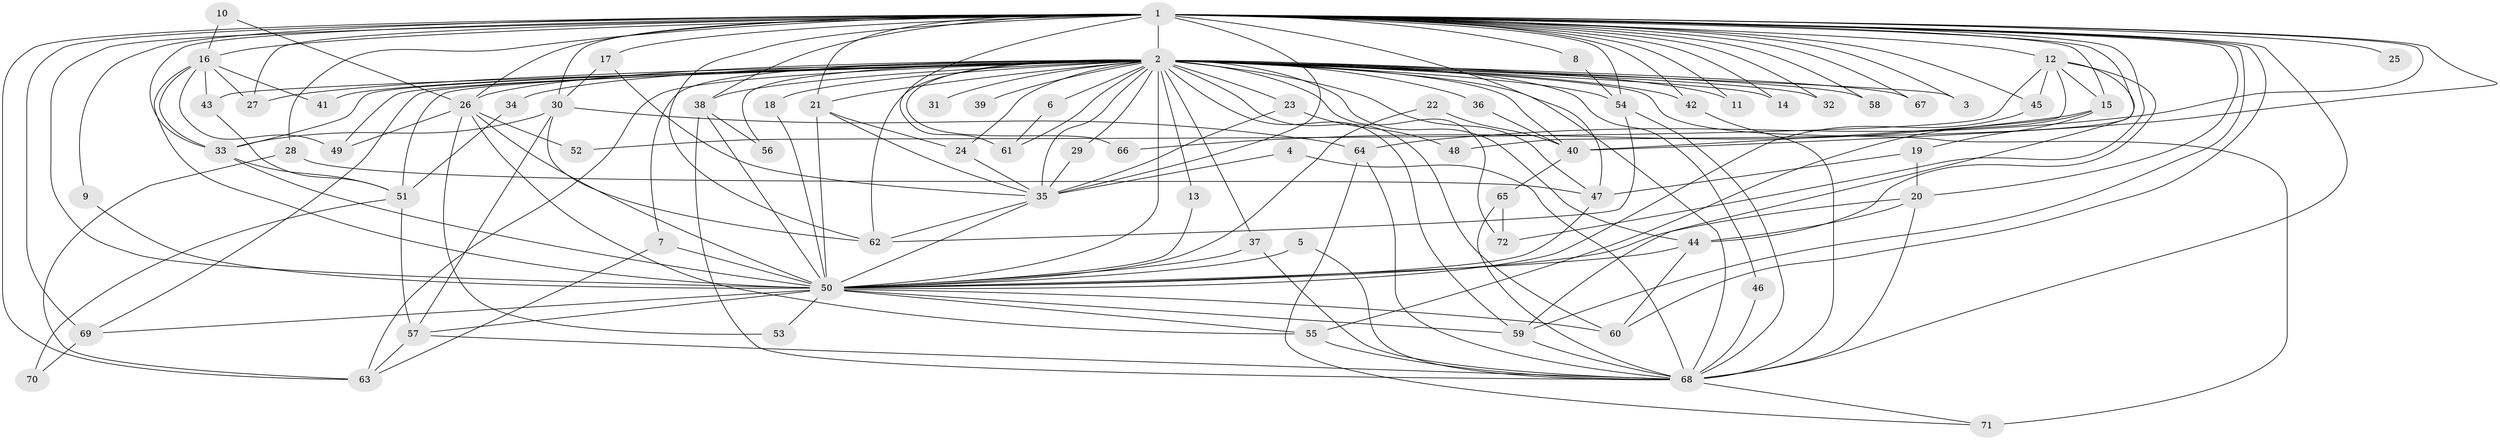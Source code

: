 // original degree distribution, {16: 0.013888888888888888, 19: 0.020833333333333332, 26: 0.013888888888888888, 33: 0.006944444444444444, 27: 0.006944444444444444, 18: 0.006944444444444444, 21: 0.006944444444444444, 4: 0.09027777777777778, 5: 0.04861111111111111, 3: 0.2638888888888889, 6: 0.034722222222222224, 2: 0.4652777777777778, 7: 0.020833333333333332}
// Generated by graph-tools (version 1.1) at 2025/49/03/09/25 03:49:34]
// undirected, 72 vertices, 179 edges
graph export_dot {
graph [start="1"]
  node [color=gray90,style=filled];
  1;
  2;
  3;
  4;
  5;
  6;
  7;
  8;
  9;
  10;
  11;
  12;
  13;
  14;
  15;
  16;
  17;
  18;
  19;
  20;
  21;
  22;
  23;
  24;
  25;
  26;
  27;
  28;
  29;
  30;
  31;
  32;
  33;
  34;
  35;
  36;
  37;
  38;
  39;
  40;
  41;
  42;
  43;
  44;
  45;
  46;
  47;
  48;
  49;
  50;
  51;
  52;
  53;
  54;
  55;
  56;
  57;
  58;
  59;
  60;
  61;
  62;
  63;
  64;
  65;
  66;
  67;
  68;
  69;
  70;
  71;
  72;
  1 -- 2 [weight=16.0];
  1 -- 3 [weight=1.0];
  1 -- 8 [weight=1.0];
  1 -- 9 [weight=1.0];
  1 -- 11 [weight=1.0];
  1 -- 12 [weight=2.0];
  1 -- 14 [weight=1.0];
  1 -- 15 [weight=1.0];
  1 -- 16 [weight=2.0];
  1 -- 17 [weight=1.0];
  1 -- 20 [weight=1.0];
  1 -- 21 [weight=1.0];
  1 -- 25 [weight=2.0];
  1 -- 26 [weight=1.0];
  1 -- 27 [weight=1.0];
  1 -- 28 [weight=1.0];
  1 -- 30 [weight=2.0];
  1 -- 32 [weight=1.0];
  1 -- 33 [weight=1.0];
  1 -- 35 [weight=4.0];
  1 -- 38 [weight=1.0];
  1 -- 40 [weight=1.0];
  1 -- 42 [weight=1.0];
  1 -- 45 [weight=1.0];
  1 -- 47 [weight=1.0];
  1 -- 48 [weight=2.0];
  1 -- 50 [weight=4.0];
  1 -- 54 [weight=1.0];
  1 -- 58 [weight=1.0];
  1 -- 59 [weight=1.0];
  1 -- 60 [weight=1.0];
  1 -- 61 [weight=2.0];
  1 -- 62 [weight=1.0];
  1 -- 63 [weight=1.0];
  1 -- 64 [weight=2.0];
  1 -- 67 [weight=1.0];
  1 -- 68 [weight=3.0];
  1 -- 69 [weight=3.0];
  1 -- 72 [weight=1.0];
  2 -- 3 [weight=1.0];
  2 -- 6 [weight=1.0];
  2 -- 7 [weight=1.0];
  2 -- 11 [weight=1.0];
  2 -- 13 [weight=1.0];
  2 -- 14 [weight=1.0];
  2 -- 18 [weight=2.0];
  2 -- 21 [weight=1.0];
  2 -- 23 [weight=1.0];
  2 -- 24 [weight=1.0];
  2 -- 26 [weight=1.0];
  2 -- 27 [weight=1.0];
  2 -- 29 [weight=1.0];
  2 -- 31 [weight=2.0];
  2 -- 32 [weight=1.0];
  2 -- 33 [weight=2.0];
  2 -- 34 [weight=2.0];
  2 -- 35 [weight=4.0];
  2 -- 36 [weight=1.0];
  2 -- 37 [weight=1.0];
  2 -- 38 [weight=1.0];
  2 -- 39 [weight=1.0];
  2 -- 40 [weight=2.0];
  2 -- 41 [weight=1.0];
  2 -- 42 [weight=1.0];
  2 -- 43 [weight=1.0];
  2 -- 44 [weight=1.0];
  2 -- 46 [weight=1.0];
  2 -- 47 [weight=1.0];
  2 -- 49 [weight=1.0];
  2 -- 50 [weight=4.0];
  2 -- 51 [weight=2.0];
  2 -- 54 [weight=2.0];
  2 -- 56 [weight=1.0];
  2 -- 58 [weight=1.0];
  2 -- 59 [weight=1.0];
  2 -- 60 [weight=1.0];
  2 -- 61 [weight=2.0];
  2 -- 62 [weight=1.0];
  2 -- 63 [weight=1.0];
  2 -- 66 [weight=2.0];
  2 -- 67 [weight=1.0];
  2 -- 68 [weight=1.0];
  2 -- 69 [weight=1.0];
  2 -- 71 [weight=2.0];
  2 -- 72 [weight=1.0];
  4 -- 35 [weight=1.0];
  4 -- 68 [weight=1.0];
  5 -- 50 [weight=1.0];
  5 -- 68 [weight=1.0];
  6 -- 61 [weight=1.0];
  7 -- 50 [weight=1.0];
  7 -- 63 [weight=1.0];
  8 -- 54 [weight=1.0];
  9 -- 50 [weight=1.0];
  10 -- 16 [weight=1.0];
  10 -- 26 [weight=1.0];
  12 -- 15 [weight=1.0];
  12 -- 40 [weight=1.0];
  12 -- 44 [weight=1.0];
  12 -- 45 [weight=1.0];
  12 -- 52 [weight=1.0];
  12 -- 59 [weight=1.0];
  13 -- 50 [weight=1.0];
  15 -- 19 [weight=1.0];
  15 -- 55 [weight=1.0];
  15 -- 66 [weight=1.0];
  16 -- 27 [weight=1.0];
  16 -- 33 [weight=1.0];
  16 -- 41 [weight=1.0];
  16 -- 43 [weight=1.0];
  16 -- 49 [weight=1.0];
  16 -- 50 [weight=2.0];
  17 -- 30 [weight=1.0];
  17 -- 35 [weight=1.0];
  18 -- 50 [weight=1.0];
  19 -- 20 [weight=1.0];
  19 -- 47 [weight=1.0];
  20 -- 44 [weight=3.0];
  20 -- 50 [weight=1.0];
  20 -- 68 [weight=1.0];
  21 -- 24 [weight=1.0];
  21 -- 35 [weight=1.0];
  21 -- 50 [weight=1.0];
  22 -- 40 [weight=1.0];
  22 -- 50 [weight=1.0];
  23 -- 35 [weight=1.0];
  23 -- 48 [weight=1.0];
  24 -- 35 [weight=1.0];
  26 -- 49 [weight=1.0];
  26 -- 50 [weight=1.0];
  26 -- 52 [weight=1.0];
  26 -- 53 [weight=1.0];
  26 -- 55 [weight=1.0];
  28 -- 47 [weight=1.0];
  28 -- 63 [weight=1.0];
  29 -- 35 [weight=1.0];
  30 -- 33 [weight=1.0];
  30 -- 57 [weight=1.0];
  30 -- 62 [weight=1.0];
  30 -- 64 [weight=1.0];
  33 -- 50 [weight=2.0];
  33 -- 51 [weight=1.0];
  34 -- 51 [weight=1.0];
  35 -- 50 [weight=1.0];
  35 -- 62 [weight=1.0];
  36 -- 40 [weight=1.0];
  37 -- 50 [weight=1.0];
  37 -- 68 [weight=1.0];
  38 -- 50 [weight=1.0];
  38 -- 56 [weight=1.0];
  38 -- 68 [weight=1.0];
  40 -- 65 [weight=1.0];
  42 -- 68 [weight=1.0];
  43 -- 51 [weight=1.0];
  44 -- 50 [weight=1.0];
  44 -- 60 [weight=1.0];
  45 -- 50 [weight=1.0];
  46 -- 68 [weight=1.0];
  47 -- 50 [weight=1.0];
  50 -- 53 [weight=1.0];
  50 -- 55 [weight=1.0];
  50 -- 57 [weight=1.0];
  50 -- 59 [weight=1.0];
  50 -- 60 [weight=1.0];
  50 -- 69 [weight=1.0];
  51 -- 57 [weight=1.0];
  51 -- 70 [weight=1.0];
  54 -- 62 [weight=1.0];
  54 -- 68 [weight=1.0];
  55 -- 68 [weight=1.0];
  57 -- 63 [weight=1.0];
  57 -- 68 [weight=1.0];
  59 -- 68 [weight=1.0];
  64 -- 68 [weight=1.0];
  64 -- 71 [weight=1.0];
  65 -- 68 [weight=1.0];
  65 -- 72 [weight=1.0];
  68 -- 71 [weight=1.0];
  69 -- 70 [weight=1.0];
}
